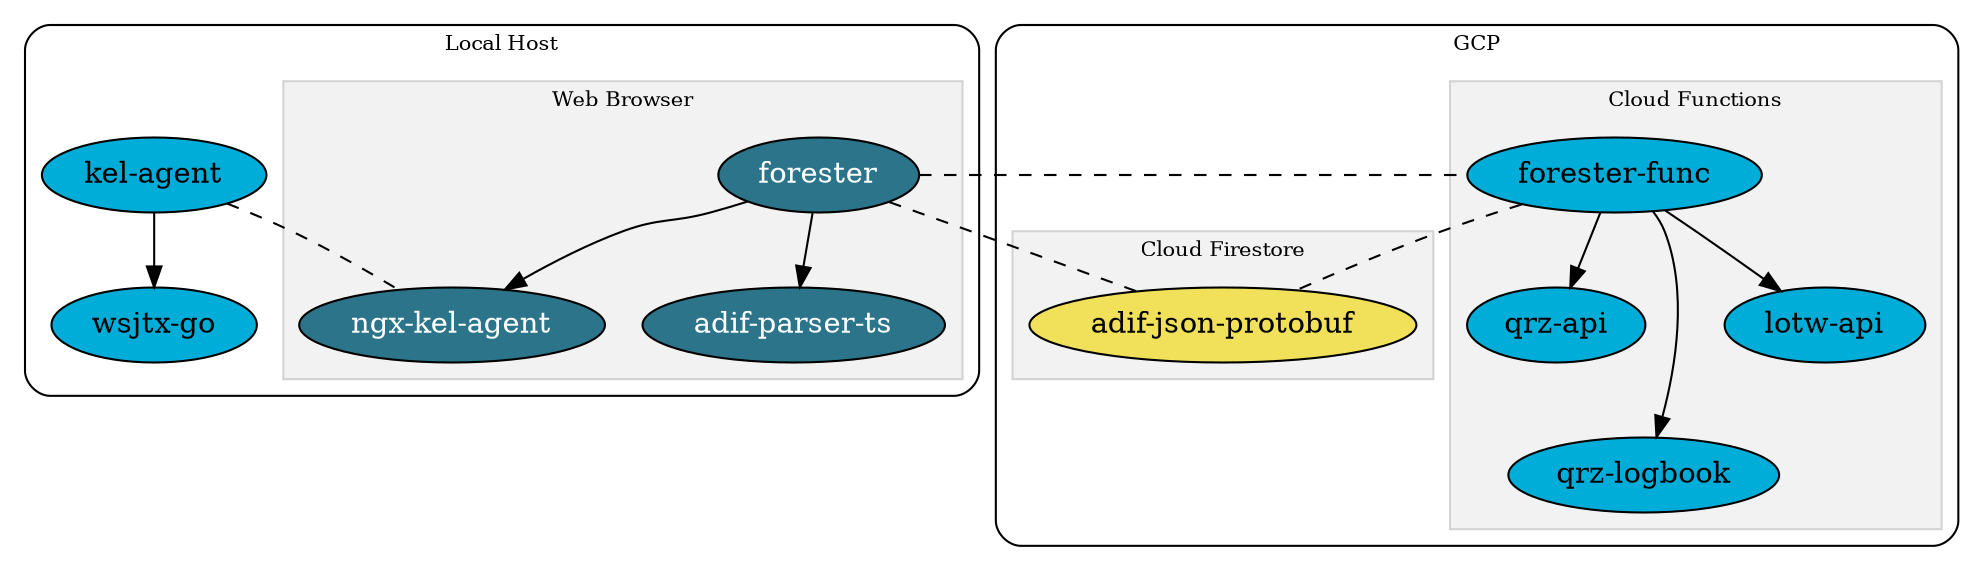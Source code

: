 digraph {
    graph [truecolor = true bgcolor = "#ffffff00"]
    newrank = true;

    subgraph clusterComputer {
        graph [truecolor = true bgcolor = "gray100"]
        label = "Local Host";
        style = rounded;
        fontsize = 10;

        subgraph clusterBrowser {
            label = "Web Browser";
            fontsize = 10;
            color = lightgrey;
            style=filled;
            fillcolor = "grey95";

            forester [URL="https://github.com/k0swe/forester"; style=filled; fillcolor="#2b7489"; fontcolor=white]
            ngxkelagent [label = "ngx-kel-agent"; URL="https://github.com/k0swe/ngx-kel-agent"; style=filled; fillcolor="#2b7489"; fontcolor=white]
            adifparserts [label = "adif-parser-ts"; URL="https://github.com/k0swe/adif-parser-ts"; style=filled; fillcolor="#2b7489"; fontcolor=white]
            forester -> adifparserts
            forester -> ngxkelagent
        };
        agent [label = "kel-agent"; URL="https://github.com/k0swe/kel-agent"; style=filled; fillcolor="#00ADD8"]
        wsjtxgo [label = "wsjtx-go"; URL="https://github.com/k0swe/wsjtx-go"; style=filled; fillcolor="#00ADD8"]
        agent -> wsjtxgo
    }

    subgraph clusterGCP {
        graph [truecolor = true bgcolor = "gray100"]
        label = "GCP";
        style = rounded;
        fontsize = 10;

        subgraph clusterGCF {
            label = "Cloud Functions";
            fontsize = 10;
            color = lightgrey;
            style=filled;
            fillcolor = "grey95";

            func [label = "forester-func"; URL="https://github.com/k0swe/forester-func"; style=filled; fillcolor="#00ADD8"]
            qrzapi [label = "qrz-api"; URL="https://github.com/k0swe/qrz-api"; style=filled; fillcolor="#00ADD8"]
            qrzlogbook [label = "qrz-logbook"; URL="https://github.com/k0swe/qrz-logbook"; style=filled; fillcolor="#00ADD8"]
            lotwapi [label = "lotw-api"; URL="https://github.com/k0swe/lotw-api"; style=filled; fillcolor="#00ADD8"]
            func -> qrzapi
            func -> qrzlogbook
            qrzapi -> qrzlogbook [style=invis]
            func -> lotwapi
            {rank=sink; qrzlogbook}
        };

        subgraph clusterFirebase {
            label = "Cloud Firestore";
            fontsize = 10;
            color = lightgrey;
            style=filled;
            fillcolor = "grey95";
            adifjson [label = "adif-json-protobuf"; URL="https://github.com/k0swe/adif-json-protobuf"; style=filled; fillcolor="#f1e05a"]
        };
    };

    edge [style = dashed; dir = none;]
    {rank=source; forester agent func}

    agent -> ngxkelagent;
    forester -> adifjson;
    forester -> func;
    func -> adifjson;
}
